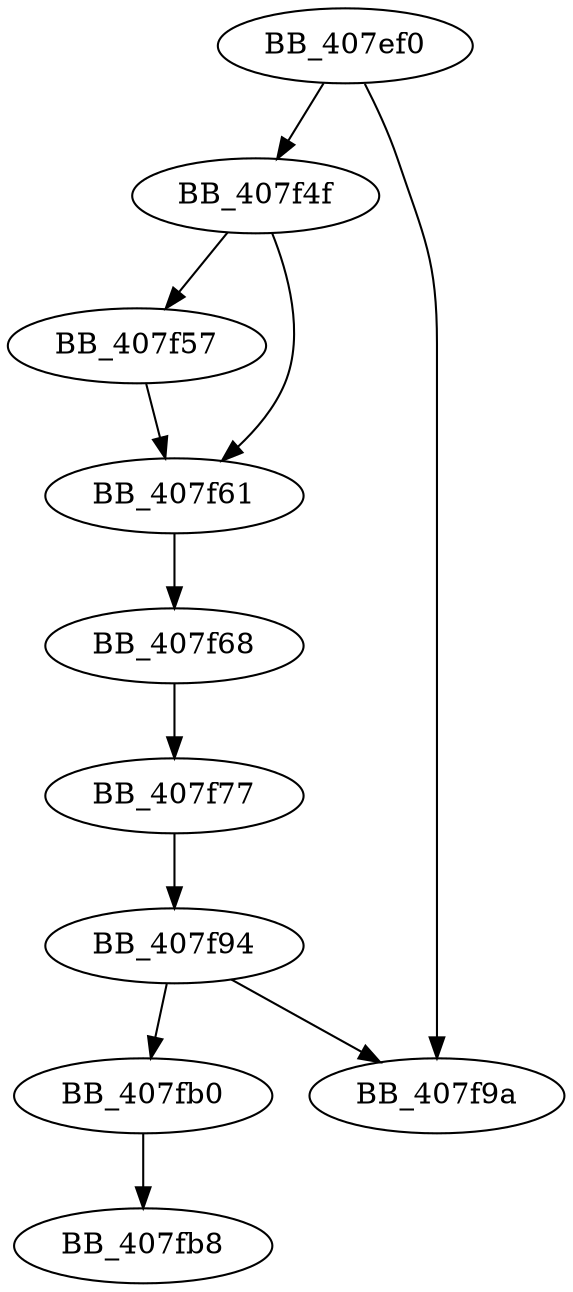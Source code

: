 DiGraph sub_407EF0{
BB_407ef0->BB_407f4f
BB_407ef0->BB_407f9a
BB_407f4f->BB_407f57
BB_407f4f->BB_407f61
BB_407f57->BB_407f61
BB_407f61->BB_407f68
BB_407f68->BB_407f77
BB_407f77->BB_407f94
BB_407f94->BB_407f9a
BB_407f94->BB_407fb0
BB_407fb0->BB_407fb8
}
